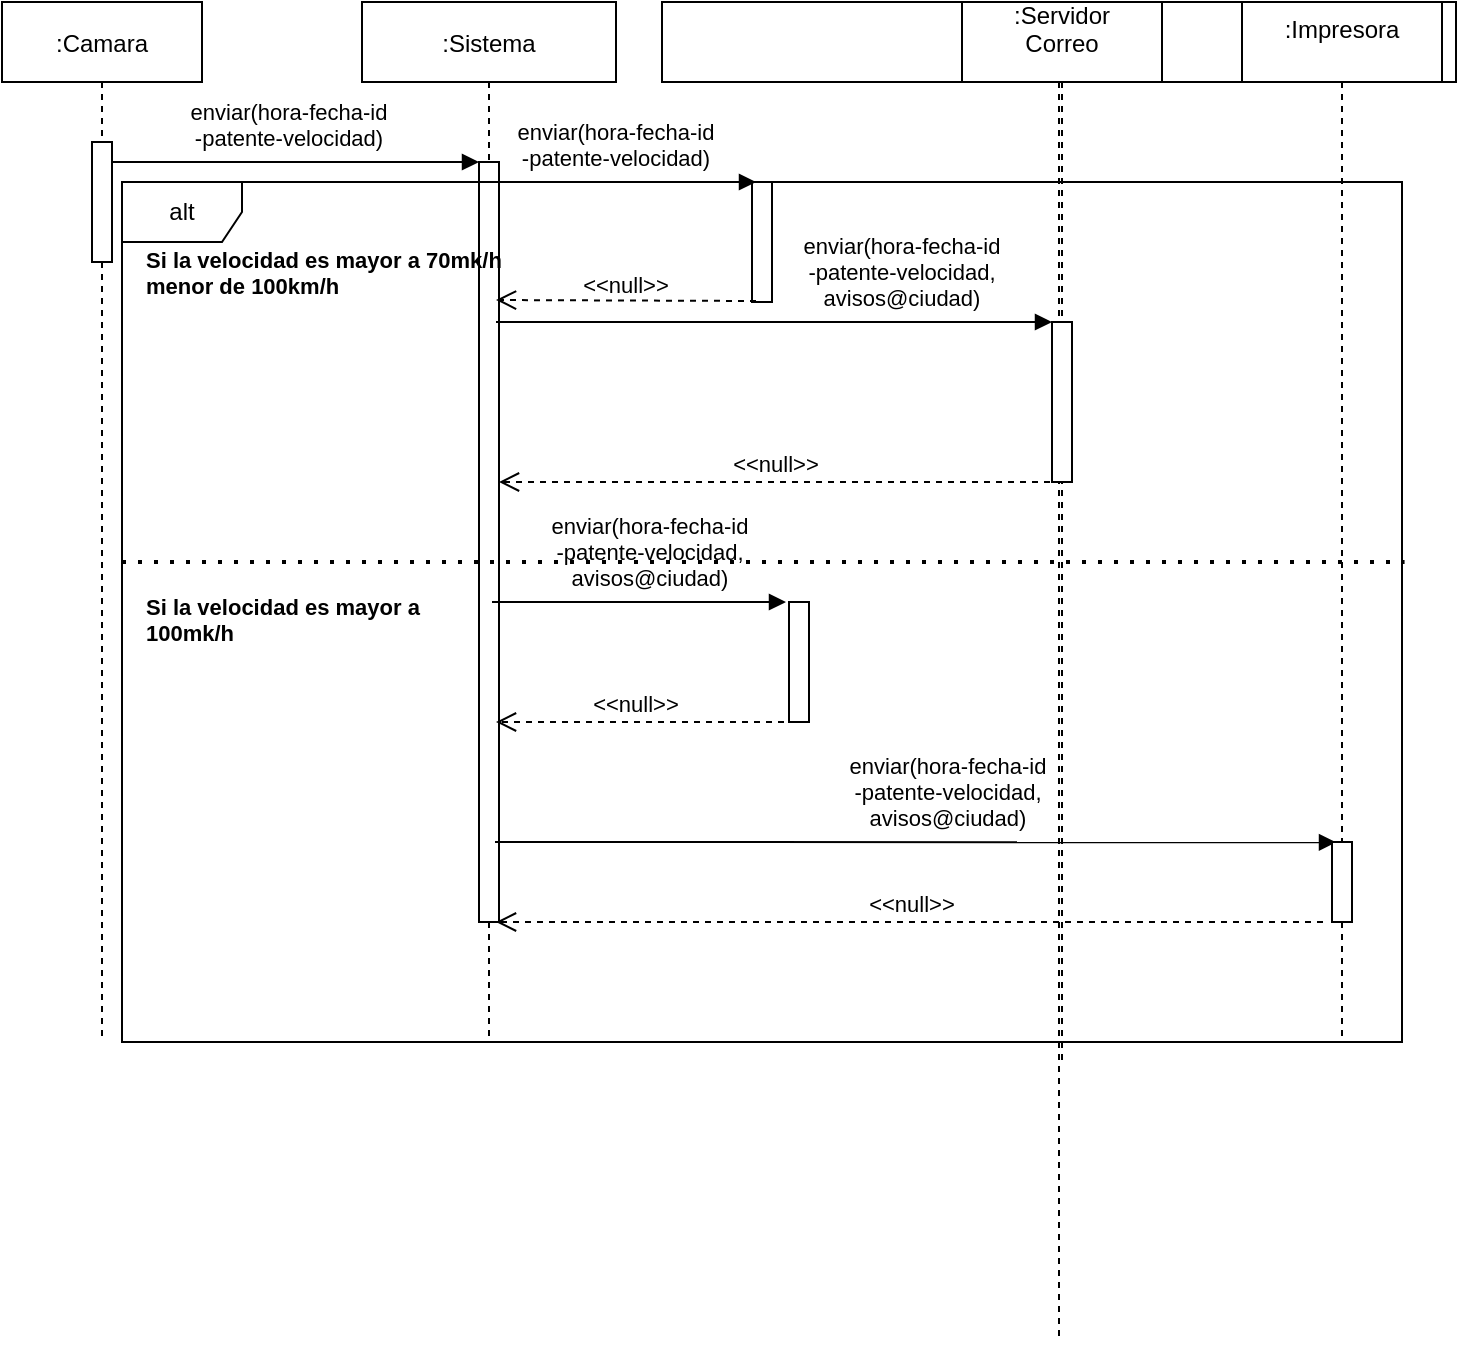 <mxfile version="20.5.3" type="github">
  <diagram id="kgpKYQtTHZ0yAKxKKP6v" name="Page-1">
    <mxGraphModel dx="1381" dy="764" grid="1" gridSize="10" guides="1" tooltips="1" connect="1" arrows="1" fold="1" page="1" pageScale="1" pageWidth="850" pageHeight="1100" math="0" shadow="0">
      <root>
        <mxCell id="0" />
        <mxCell id="1" parent="0" />
        <mxCell id="3nuBFxr9cyL0pnOWT2aG-1" value=":Camara" style="shape=umlLifeline;perimeter=lifelinePerimeter;container=1;collapsible=0;recursiveResize=0;rounded=0;shadow=0;strokeWidth=1;" parent="1" vertex="1">
          <mxGeometry x="73" y="80" width="100" height="520" as="geometry" />
        </mxCell>
        <mxCell id="3nuBFxr9cyL0pnOWT2aG-2" value="" style="points=[];perimeter=orthogonalPerimeter;rounded=0;shadow=0;strokeWidth=1;" parent="3nuBFxr9cyL0pnOWT2aG-1" vertex="1">
          <mxGeometry x="45" y="70" width="10" height="60" as="geometry" />
        </mxCell>
        <mxCell id="3nuBFxr9cyL0pnOWT2aG-5" value=":Sistema" style="shape=umlLifeline;perimeter=lifelinePerimeter;container=1;collapsible=0;recursiveResize=0;rounded=0;shadow=0;strokeWidth=1;" parent="1" vertex="1">
          <mxGeometry x="253" y="80" width="127" height="520" as="geometry" />
        </mxCell>
        <mxCell id="3nuBFxr9cyL0pnOWT2aG-6" value="" style="points=[];perimeter=orthogonalPerimeter;rounded=0;shadow=0;strokeWidth=1;" parent="3nuBFxr9cyL0pnOWT2aG-5" vertex="1">
          <mxGeometry x="58.5" y="80" width="10" height="380" as="geometry" />
        </mxCell>
        <mxCell id="3nuBFxr9cyL0pnOWT2aG-8" value="enviar(hora-fecha-id&#xa;-patente-velocidad)&#xa;" style="verticalAlign=bottom;endArrow=block;entryX=0;entryY=0;shadow=0;strokeWidth=1;" parent="1" source="3nuBFxr9cyL0pnOWT2aG-2" target="3nuBFxr9cyL0pnOWT2aG-6" edge="1">
          <mxGeometry x="-0.035" y="-10" relative="1" as="geometry">
            <mxPoint x="228" y="160" as="sourcePoint" />
            <mxPoint as="offset" />
          </mxGeometry>
        </mxCell>
        <mxCell id="LJ4SVsmDc120sEw-NFW_-1" value=":API" style="shape=umlLifeline;perimeter=lifelinePerimeter;container=1;collapsible=0;recursiveResize=0;rounded=0;shadow=0;strokeWidth=1;" parent="1" vertex="1">
          <mxGeometry x="403" y="80" width="397" height="670" as="geometry" />
        </mxCell>
        <mxCell id="LJ4SVsmDc120sEw-NFW_-2" value="" style="points=[];perimeter=orthogonalPerimeter;rounded=0;shadow=0;strokeWidth=1;" parent="LJ4SVsmDc120sEw-NFW_-1" vertex="1">
          <mxGeometry x="45" y="90" width="10" height="60" as="geometry" />
        </mxCell>
        <mxCell id="WV2kS9vjAaDd75ntfaUZ-5" value="" style="points=[];perimeter=orthogonalPerimeter;rounded=0;shadow=0;strokeWidth=1;" vertex="1" parent="LJ4SVsmDc120sEw-NFW_-1">
          <mxGeometry x="63.5" y="300" width="10" height="60" as="geometry" />
        </mxCell>
        <mxCell id="WV2kS9vjAaDd75ntfaUZ-10" value="enviar(hora-fecha-id&#xa;-patente-velocidad, &#xa;avisos@ciudad)&#xa;" style="verticalAlign=bottom;endArrow=block;shadow=0;strokeWidth=1;entryX=-0.15;entryY=0;entryDx=0;entryDy=0;entryPerimeter=0;" edge="1" parent="LJ4SVsmDc120sEw-NFW_-1" target="WV2kS9vjAaDd75ntfaUZ-5">
          <mxGeometry x="0.077" y="-10" relative="1" as="geometry">
            <mxPoint x="-85" y="300" as="sourcePoint" />
            <mxPoint x="45" y="300" as="targetPoint" />
            <mxPoint as="offset" />
            <Array as="points" />
          </mxGeometry>
        </mxCell>
        <mxCell id="WV2kS9vjAaDd75ntfaUZ-11" value="&lt;&lt;null&gt;&gt;" style="verticalAlign=bottom;endArrow=open;dashed=1;endSize=8;shadow=0;strokeWidth=1;" edge="1" parent="LJ4SVsmDc120sEw-NFW_-1">
          <mxGeometry x="0.067" relative="1" as="geometry">
            <mxPoint x="-83" y="360" as="targetPoint" />
            <mxPoint x="67" y="360" as="sourcePoint" />
            <mxPoint as="offset" />
          </mxGeometry>
        </mxCell>
        <mxCell id="WV2kS9vjAaDd75ntfaUZ-12" value="enviar(hora-fecha-id&#xa;-patente-velocidad, &#xa;avisos@ciudad)&#xa;" style="verticalAlign=bottom;endArrow=block;shadow=0;strokeWidth=1;entryX=0.47;entryY=0.808;entryDx=0;entryDy=0;entryPerimeter=0;" edge="1" parent="LJ4SVsmDc120sEw-NFW_-1" target="LJ4SVsmDc120sEw-NFW_-5">
          <mxGeometry x="0.077" y="-10" relative="1" as="geometry">
            <mxPoint x="-83.5" y="420" as="sourcePoint" />
            <mxPoint x="63.5" y="420" as="targetPoint" />
            <mxPoint as="offset" />
            <Array as="points" />
          </mxGeometry>
        </mxCell>
        <mxCell id="WV2kS9vjAaDd75ntfaUZ-14" value="alt" style="shape=umlFrame;whiteSpace=wrap;html=1;strokeColor=default;" vertex="1" parent="LJ4SVsmDc120sEw-NFW_-1">
          <mxGeometry x="-270" y="90" width="640" height="430" as="geometry" />
        </mxCell>
        <mxCell id="WV2kS9vjAaDd75ntfaUZ-20" value="" style="endArrow=none;dashed=1;html=1;dashPattern=1 3;strokeWidth=2;rounded=0;fontSize=11;entryX=1.002;entryY=0.442;entryDx=0;entryDy=0;entryPerimeter=0;exitX=0;exitY=0.442;exitDx=0;exitDy=0;exitPerimeter=0;" edge="1" parent="LJ4SVsmDc120sEw-NFW_-1" source="WV2kS9vjAaDd75ntfaUZ-14" target="WV2kS9vjAaDd75ntfaUZ-14">
          <mxGeometry width="50" height="50" relative="1" as="geometry">
            <mxPoint x="-173" y="470" as="sourcePoint" />
            <mxPoint x="-123" y="420" as="targetPoint" />
          </mxGeometry>
        </mxCell>
        <mxCell id="LJ4SVsmDc120sEw-NFW_-3" value=":Servidor&#xa;Correo&#xa;" style="shape=umlLifeline;perimeter=lifelinePerimeter;container=1;collapsible=0;recursiveResize=0;rounded=0;shadow=0;strokeWidth=1;" parent="1" vertex="1">
          <mxGeometry x="553" y="80" width="100" height="530" as="geometry" />
        </mxCell>
        <mxCell id="LJ4SVsmDc120sEw-NFW_-4" value="" style="points=[];perimeter=orthogonalPerimeter;rounded=0;shadow=0;strokeWidth=1;" parent="LJ4SVsmDc120sEw-NFW_-3" vertex="1">
          <mxGeometry x="45" y="160" width="10" height="80" as="geometry" />
        </mxCell>
        <mxCell id="WV2kS9vjAaDd75ntfaUZ-13" value="&lt;&lt;null&gt;&gt;" style="verticalAlign=bottom;endArrow=open;dashed=1;endSize=8;exitX=-0.1;exitY=1;shadow=0;strokeWidth=1;exitDx=0;exitDy=0;exitPerimeter=0;" edge="1" parent="LJ4SVsmDc120sEw-NFW_-3">
          <mxGeometry x="-0.005" relative="1" as="geometry">
            <mxPoint x="-233" y="460" as="targetPoint" />
            <mxPoint x="180.5" y="460" as="sourcePoint" />
            <mxPoint as="offset" />
          </mxGeometry>
        </mxCell>
        <mxCell id="LJ4SVsmDc120sEw-NFW_-5" value=":Impresora&#xa;" style="shape=umlLifeline;perimeter=lifelinePerimeter;container=1;collapsible=0;recursiveResize=0;rounded=0;shadow=0;strokeWidth=1;" parent="1" vertex="1">
          <mxGeometry x="693" y="80" width="100" height="520" as="geometry" />
        </mxCell>
        <mxCell id="LJ4SVsmDc120sEw-NFW_-6" value="" style="points=[];perimeter=orthogonalPerimeter;rounded=0;shadow=0;strokeWidth=1;" parent="LJ4SVsmDc120sEw-NFW_-5" vertex="1">
          <mxGeometry x="45" y="420" width="10" height="40" as="geometry" />
        </mxCell>
        <mxCell id="LJ4SVsmDc120sEw-NFW_-7" value="enviar(hora-fecha-id&#xa;-patente-velocidad)&#xa;" style="verticalAlign=bottom;endArrow=block;entryX=0;entryY=0;shadow=0;strokeWidth=1;" parent="1" edge="1">
          <mxGeometry y="-10" relative="1" as="geometry">
            <mxPoint x="310" y="170" as="sourcePoint" />
            <mxPoint x="450" y="170.0" as="targetPoint" />
            <mxPoint as="offset" />
          </mxGeometry>
        </mxCell>
        <mxCell id="LJ4SVsmDc120sEw-NFW_-8" value="&lt;&lt;null&gt;&gt;" style="verticalAlign=bottom;endArrow=open;dashed=1;endSize=8;exitX=0;exitY=0.95;shadow=0;strokeWidth=1;" parent="1" edge="1">
          <mxGeometry y="1" relative="1" as="geometry">
            <mxPoint x="320" y="229" as="targetPoint" />
            <mxPoint x="450" y="229.5" as="sourcePoint" />
            <mxPoint as="offset" />
          </mxGeometry>
        </mxCell>
        <mxCell id="LJ4SVsmDc120sEw-NFW_-9" value="enviar(hora-fecha-id&#xa;-patente-velocidad, &#xa;avisos@ciudad)&#xa;" style="verticalAlign=bottom;endArrow=block;shadow=0;strokeWidth=1;" parent="1" target="LJ4SVsmDc120sEw-NFW_-4" edge="1">
          <mxGeometry x="0.462" y="-10" relative="1" as="geometry">
            <mxPoint x="320" y="240" as="sourcePoint" />
            <mxPoint x="448" y="260.0" as="targetPoint" />
            <mxPoint as="offset" />
            <Array as="points">
              <mxPoint x="450" y="240" />
              <mxPoint x="520" y="240" />
            </Array>
          </mxGeometry>
        </mxCell>
        <mxCell id="LJ4SVsmDc120sEw-NFW_-10" value="&lt;&lt;null&gt;&gt;" style="verticalAlign=bottom;endArrow=open;dashed=1;endSize=8;exitX=-0.1;exitY=1;shadow=0;strokeWidth=1;exitDx=0;exitDy=0;exitPerimeter=0;" parent="1" source="LJ4SVsmDc120sEw-NFW_-4" edge="1" target="3nuBFxr9cyL0pnOWT2aG-6">
          <mxGeometry x="-0.005" relative="1" as="geometry">
            <mxPoint x="330" y="320" as="targetPoint" />
            <mxPoint x="590" y="320.5" as="sourcePoint" />
            <mxPoint as="offset" />
          </mxGeometry>
        </mxCell>
        <mxCell id="WV2kS9vjAaDd75ntfaUZ-15" value="Si la velocidad es mayor a 70mk/h &#xa;menor de 100km/h" style="text;align=left;fontStyle=1;verticalAlign=middle;spacingLeft=3;spacingRight=3;strokeColor=none;rotatable=0;points=[[0,0.5],[1,0.5]];portConstraint=eastwest;fontSize=11;" vertex="1" parent="1">
          <mxGeometry x="140" y="170" width="87" height="90" as="geometry" />
        </mxCell>
        <mxCell id="WV2kS9vjAaDd75ntfaUZ-21" value="Si la velocidad es mayor a &#xa;100mk/h &#xa;" style="text;align=left;fontStyle=1;verticalAlign=middle;spacingLeft=3;spacingRight=3;strokeColor=none;rotatable=0;points=[[0,0.5],[1,0.5]];portConstraint=eastwest;fontSize=11;" vertex="1" parent="1">
          <mxGeometry x="140" y="350" width="87" height="90" as="geometry" />
        </mxCell>
      </root>
    </mxGraphModel>
  </diagram>
</mxfile>
